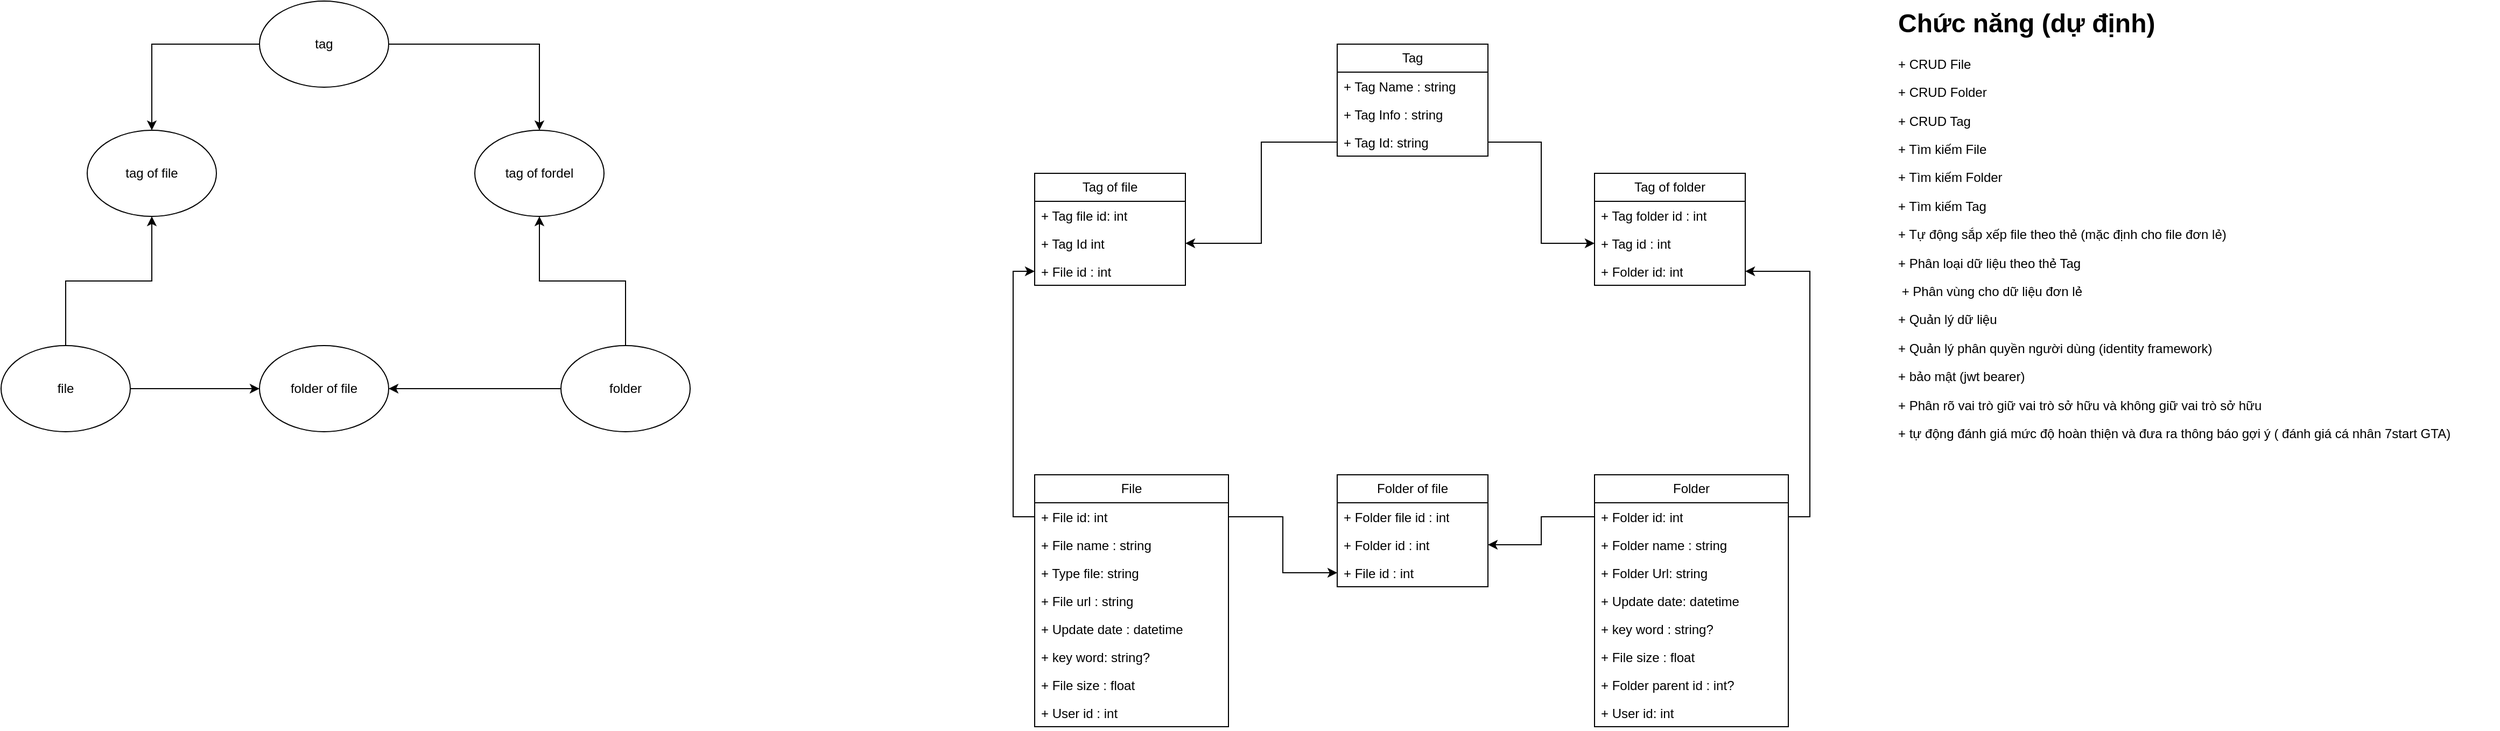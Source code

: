<mxfile version="24.6.4" type="device">
  <diagram id="C5RBs43oDa-KdzZeNtuy" name="Page-1">
    <mxGraphModel dx="1290" dy="669" grid="1" gridSize="10" guides="1" tooltips="1" connect="1" arrows="1" fold="1" page="1" pageScale="1" pageWidth="827" pageHeight="1169" math="0" shadow="0">
      <root>
        <mxCell id="WIyWlLk6GJQsqaUBKTNV-0" />
        <mxCell id="WIyWlLk6GJQsqaUBKTNV-1" parent="WIyWlLk6GJQsqaUBKTNV-0" />
        <mxCell id="fcOP2j_ndJX6HQ1X1BAr-5" style="edgeStyle=orthogonalEdgeStyle;rounded=0;orthogonalLoop=1;jettySize=auto;html=1;entryX=0;entryY=0.5;entryDx=0;entryDy=0;" edge="1" parent="WIyWlLk6GJQsqaUBKTNV-1" source="fcOP2j_ndJX6HQ1X1BAr-0" target="fcOP2j_ndJX6HQ1X1BAr-3">
          <mxGeometry relative="1" as="geometry" />
        </mxCell>
        <mxCell id="fcOP2j_ndJX6HQ1X1BAr-12" style="edgeStyle=orthogonalEdgeStyle;rounded=0;orthogonalLoop=1;jettySize=auto;html=1;entryX=0.5;entryY=1;entryDx=0;entryDy=0;" edge="1" parent="WIyWlLk6GJQsqaUBKTNV-1" source="fcOP2j_ndJX6HQ1X1BAr-0" target="fcOP2j_ndJX6HQ1X1BAr-10">
          <mxGeometry relative="1" as="geometry" />
        </mxCell>
        <mxCell id="fcOP2j_ndJX6HQ1X1BAr-0" value="file" style="ellipse;whiteSpace=wrap;html=1;" vertex="1" parent="WIyWlLk6GJQsqaUBKTNV-1">
          <mxGeometry x="80" y="400" width="120" height="80" as="geometry" />
        </mxCell>
        <mxCell id="fcOP2j_ndJX6HQ1X1BAr-9" style="edgeStyle=orthogonalEdgeStyle;rounded=0;orthogonalLoop=1;jettySize=auto;html=1;entryX=1;entryY=0.5;entryDx=0;entryDy=0;" edge="1" parent="WIyWlLk6GJQsqaUBKTNV-1" source="fcOP2j_ndJX6HQ1X1BAr-1" target="fcOP2j_ndJX6HQ1X1BAr-3">
          <mxGeometry relative="1" as="geometry" />
        </mxCell>
        <mxCell id="fcOP2j_ndJX6HQ1X1BAr-14" style="edgeStyle=orthogonalEdgeStyle;rounded=0;orthogonalLoop=1;jettySize=auto;html=1;entryX=0.5;entryY=1;entryDx=0;entryDy=0;" edge="1" parent="WIyWlLk6GJQsqaUBKTNV-1" source="fcOP2j_ndJX6HQ1X1BAr-1" target="fcOP2j_ndJX6HQ1X1BAr-11">
          <mxGeometry relative="1" as="geometry" />
        </mxCell>
        <mxCell id="fcOP2j_ndJX6HQ1X1BAr-1" value="folder" style="ellipse;whiteSpace=wrap;html=1;" vertex="1" parent="WIyWlLk6GJQsqaUBKTNV-1">
          <mxGeometry x="600" y="400" width="120" height="80" as="geometry" />
        </mxCell>
        <mxCell id="fcOP2j_ndJX6HQ1X1BAr-3" value="folder of file" style="ellipse;whiteSpace=wrap;html=1;" vertex="1" parent="WIyWlLk6GJQsqaUBKTNV-1">
          <mxGeometry x="320" y="400" width="120" height="80" as="geometry" />
        </mxCell>
        <mxCell id="fcOP2j_ndJX6HQ1X1BAr-16" style="edgeStyle=orthogonalEdgeStyle;rounded=0;orthogonalLoop=1;jettySize=auto;html=1;entryX=0.5;entryY=0;entryDx=0;entryDy=0;" edge="1" parent="WIyWlLk6GJQsqaUBKTNV-1" source="fcOP2j_ndJX6HQ1X1BAr-4" target="fcOP2j_ndJX6HQ1X1BAr-10">
          <mxGeometry relative="1" as="geometry" />
        </mxCell>
        <mxCell id="fcOP2j_ndJX6HQ1X1BAr-17" style="edgeStyle=orthogonalEdgeStyle;rounded=0;orthogonalLoop=1;jettySize=auto;html=1;entryX=0.5;entryY=0;entryDx=0;entryDy=0;" edge="1" parent="WIyWlLk6GJQsqaUBKTNV-1" source="fcOP2j_ndJX6HQ1X1BAr-4" target="fcOP2j_ndJX6HQ1X1BAr-11">
          <mxGeometry relative="1" as="geometry" />
        </mxCell>
        <mxCell id="fcOP2j_ndJX6HQ1X1BAr-4" value="tag" style="ellipse;whiteSpace=wrap;html=1;" vertex="1" parent="WIyWlLk6GJQsqaUBKTNV-1">
          <mxGeometry x="320" y="80" width="120" height="80" as="geometry" />
        </mxCell>
        <mxCell id="fcOP2j_ndJX6HQ1X1BAr-10" value="tag of file" style="ellipse;whiteSpace=wrap;html=1;" vertex="1" parent="WIyWlLk6GJQsqaUBKTNV-1">
          <mxGeometry x="160" y="200" width="120" height="80" as="geometry" />
        </mxCell>
        <mxCell id="fcOP2j_ndJX6HQ1X1BAr-11" value="tag of fordel" style="ellipse;whiteSpace=wrap;html=1;" vertex="1" parent="WIyWlLk6GJQsqaUBKTNV-1">
          <mxGeometry x="520" y="200" width="120" height="80" as="geometry" />
        </mxCell>
        <mxCell id="fcOP2j_ndJX6HQ1X1BAr-18" value="Tag" style="swimlane;fontStyle=0;childLayout=stackLayout;horizontal=1;startSize=26;fillColor=none;horizontalStack=0;resizeParent=1;resizeParentMax=0;resizeLast=0;collapsible=1;marginBottom=0;whiteSpace=wrap;html=1;" vertex="1" parent="WIyWlLk6GJQsqaUBKTNV-1">
          <mxGeometry x="1321" y="120" width="140" height="104" as="geometry" />
        </mxCell>
        <mxCell id="fcOP2j_ndJX6HQ1X1BAr-19" value="+ Tag Name : string" style="text;strokeColor=none;fillColor=none;align=left;verticalAlign=top;spacingLeft=4;spacingRight=4;overflow=hidden;rotatable=0;points=[[0,0.5],[1,0.5]];portConstraint=eastwest;whiteSpace=wrap;html=1;" vertex="1" parent="fcOP2j_ndJX6HQ1X1BAr-18">
          <mxGeometry y="26" width="140" height="26" as="geometry" />
        </mxCell>
        <mxCell id="fcOP2j_ndJX6HQ1X1BAr-20" value="+ Tag Info : string&lt;span style=&quot;white-space: pre;&quot;&gt;&#x9;&lt;/span&gt;" style="text;strokeColor=none;fillColor=none;align=left;verticalAlign=top;spacingLeft=4;spacingRight=4;overflow=hidden;rotatable=0;points=[[0,0.5],[1,0.5]];portConstraint=eastwest;whiteSpace=wrap;html=1;" vertex="1" parent="fcOP2j_ndJX6HQ1X1BAr-18">
          <mxGeometry y="52" width="140" height="26" as="geometry" />
        </mxCell>
        <mxCell id="fcOP2j_ndJX6HQ1X1BAr-59" value="+ Tag Id: string" style="text;strokeColor=none;fillColor=none;align=left;verticalAlign=top;spacingLeft=4;spacingRight=4;overflow=hidden;rotatable=0;points=[[0,0.5],[1,0.5]];portConstraint=eastwest;whiteSpace=wrap;html=1;" vertex="1" parent="fcOP2j_ndJX6HQ1X1BAr-18">
          <mxGeometry y="78" width="140" height="26" as="geometry" />
        </mxCell>
        <mxCell id="fcOP2j_ndJX6HQ1X1BAr-22" value="Tag of file" style="swimlane;fontStyle=0;childLayout=stackLayout;horizontal=1;startSize=26;fillColor=none;horizontalStack=0;resizeParent=1;resizeParentMax=0;resizeLast=0;collapsible=1;marginBottom=0;whiteSpace=wrap;html=1;" vertex="1" parent="WIyWlLk6GJQsqaUBKTNV-1">
          <mxGeometry x="1040" y="240" width="140" height="104" as="geometry" />
        </mxCell>
        <mxCell id="fcOP2j_ndJX6HQ1X1BAr-24" value="+ Tag file id: int" style="text;strokeColor=none;fillColor=none;align=left;verticalAlign=top;spacingLeft=4;spacingRight=4;overflow=hidden;rotatable=0;points=[[0,0.5],[1,0.5]];portConstraint=eastwest;whiteSpace=wrap;html=1;" vertex="1" parent="fcOP2j_ndJX6HQ1X1BAr-22">
          <mxGeometry y="26" width="140" height="26" as="geometry" />
        </mxCell>
        <mxCell id="fcOP2j_ndJX6HQ1X1BAr-23" value="+ Tag Id int" style="text;strokeColor=none;fillColor=none;align=left;verticalAlign=top;spacingLeft=4;spacingRight=4;overflow=hidden;rotatable=0;points=[[0,0.5],[1,0.5]];portConstraint=eastwest;whiteSpace=wrap;html=1;" vertex="1" parent="fcOP2j_ndJX6HQ1X1BAr-22">
          <mxGeometry y="52" width="140" height="26" as="geometry" />
        </mxCell>
        <mxCell id="fcOP2j_ndJX6HQ1X1BAr-25" value="+ File id : int" style="text;strokeColor=none;fillColor=none;align=left;verticalAlign=top;spacingLeft=4;spacingRight=4;overflow=hidden;rotatable=0;points=[[0,0.5],[1,0.5]];portConstraint=eastwest;whiteSpace=wrap;html=1;" vertex="1" parent="fcOP2j_ndJX6HQ1X1BAr-22">
          <mxGeometry y="78" width="140" height="26" as="geometry" />
        </mxCell>
        <mxCell id="fcOP2j_ndJX6HQ1X1BAr-26" value="Tag of folder" style="swimlane;fontStyle=0;childLayout=stackLayout;horizontal=1;startSize=26;fillColor=none;horizontalStack=0;resizeParent=1;resizeParentMax=0;resizeLast=0;collapsible=1;marginBottom=0;whiteSpace=wrap;html=1;" vertex="1" parent="WIyWlLk6GJQsqaUBKTNV-1">
          <mxGeometry x="1560" y="240" width="140" height="104" as="geometry" />
        </mxCell>
        <mxCell id="fcOP2j_ndJX6HQ1X1BAr-27" value="+ Tag folder id : int" style="text;strokeColor=none;fillColor=none;align=left;verticalAlign=top;spacingLeft=4;spacingRight=4;overflow=hidden;rotatable=0;points=[[0,0.5],[1,0.5]];portConstraint=eastwest;whiteSpace=wrap;html=1;" vertex="1" parent="fcOP2j_ndJX6HQ1X1BAr-26">
          <mxGeometry y="26" width="140" height="26" as="geometry" />
        </mxCell>
        <mxCell id="fcOP2j_ndJX6HQ1X1BAr-28" value="+ Tag id : int" style="text;strokeColor=none;fillColor=none;align=left;verticalAlign=top;spacingLeft=4;spacingRight=4;overflow=hidden;rotatable=0;points=[[0,0.5],[1,0.5]];portConstraint=eastwest;whiteSpace=wrap;html=1;" vertex="1" parent="fcOP2j_ndJX6HQ1X1BAr-26">
          <mxGeometry y="52" width="140" height="26" as="geometry" />
        </mxCell>
        <mxCell id="fcOP2j_ndJX6HQ1X1BAr-29" value="+ Folder id: int" style="text;strokeColor=none;fillColor=none;align=left;verticalAlign=top;spacingLeft=4;spacingRight=4;overflow=hidden;rotatable=0;points=[[0,0.5],[1,0.5]];portConstraint=eastwest;whiteSpace=wrap;html=1;" vertex="1" parent="fcOP2j_ndJX6HQ1X1BAr-26">
          <mxGeometry y="78" width="140" height="26" as="geometry" />
        </mxCell>
        <mxCell id="fcOP2j_ndJX6HQ1X1BAr-30" value="File" style="swimlane;fontStyle=0;childLayout=stackLayout;horizontal=1;startSize=26;fillColor=none;horizontalStack=0;resizeParent=1;resizeParentMax=0;resizeLast=0;collapsible=1;marginBottom=0;whiteSpace=wrap;html=1;" vertex="1" parent="WIyWlLk6GJQsqaUBKTNV-1">
          <mxGeometry x="1040" y="520" width="180" height="234" as="geometry" />
        </mxCell>
        <mxCell id="fcOP2j_ndJX6HQ1X1BAr-31" value="+ File id: int" style="text;strokeColor=none;fillColor=none;align=left;verticalAlign=top;spacingLeft=4;spacingRight=4;overflow=hidden;rotatable=0;points=[[0,0.5],[1,0.5]];portConstraint=eastwest;whiteSpace=wrap;html=1;" vertex="1" parent="fcOP2j_ndJX6HQ1X1BAr-30">
          <mxGeometry y="26" width="180" height="26" as="geometry" />
        </mxCell>
        <mxCell id="fcOP2j_ndJX6HQ1X1BAr-34" value="+ File name : string" style="text;strokeColor=none;fillColor=none;align=left;verticalAlign=top;spacingLeft=4;spacingRight=4;overflow=hidden;rotatable=0;points=[[0,0.5],[1,0.5]];portConstraint=eastwest;whiteSpace=wrap;html=1;" vertex="1" parent="fcOP2j_ndJX6HQ1X1BAr-30">
          <mxGeometry y="52" width="180" height="26" as="geometry" />
        </mxCell>
        <mxCell id="fcOP2j_ndJX6HQ1X1BAr-35" value="+ Type file: string" style="text;strokeColor=none;fillColor=none;align=left;verticalAlign=top;spacingLeft=4;spacingRight=4;overflow=hidden;rotatable=0;points=[[0,0.5],[1,0.5]];portConstraint=eastwest;whiteSpace=wrap;html=1;" vertex="1" parent="fcOP2j_ndJX6HQ1X1BAr-30">
          <mxGeometry y="78" width="180" height="26" as="geometry" />
        </mxCell>
        <mxCell id="fcOP2j_ndJX6HQ1X1BAr-36" value="+ File url : string" style="text;strokeColor=none;fillColor=none;align=left;verticalAlign=top;spacingLeft=4;spacingRight=4;overflow=hidden;rotatable=0;points=[[0,0.5],[1,0.5]];portConstraint=eastwest;whiteSpace=wrap;html=1;" vertex="1" parent="fcOP2j_ndJX6HQ1X1BAr-30">
          <mxGeometry y="104" width="180" height="26" as="geometry" />
        </mxCell>
        <mxCell id="fcOP2j_ndJX6HQ1X1BAr-37" value="+ Update date : datetime" style="text;strokeColor=none;fillColor=none;align=left;verticalAlign=top;spacingLeft=4;spacingRight=4;overflow=hidden;rotatable=0;points=[[0,0.5],[1,0.5]];portConstraint=eastwest;whiteSpace=wrap;html=1;" vertex="1" parent="fcOP2j_ndJX6HQ1X1BAr-30">
          <mxGeometry y="130" width="180" height="26" as="geometry" />
        </mxCell>
        <mxCell id="fcOP2j_ndJX6HQ1X1BAr-39" value="+ key word: string?" style="text;strokeColor=none;fillColor=none;align=left;verticalAlign=top;spacingLeft=4;spacingRight=4;overflow=hidden;rotatable=0;points=[[0,0.5],[1,0.5]];portConstraint=eastwest;whiteSpace=wrap;html=1;" vertex="1" parent="fcOP2j_ndJX6HQ1X1BAr-30">
          <mxGeometry y="156" width="180" height="26" as="geometry" />
        </mxCell>
        <mxCell id="fcOP2j_ndJX6HQ1X1BAr-40" value="+ File size : float" style="text;strokeColor=none;fillColor=none;align=left;verticalAlign=top;spacingLeft=4;spacingRight=4;overflow=hidden;rotatable=0;points=[[0,0.5],[1,0.5]];portConstraint=eastwest;whiteSpace=wrap;html=1;" vertex="1" parent="fcOP2j_ndJX6HQ1X1BAr-30">
          <mxGeometry y="182" width="180" height="26" as="geometry" />
        </mxCell>
        <mxCell id="fcOP2j_ndJX6HQ1X1BAr-38" value="+ User id : int" style="text;strokeColor=none;fillColor=none;align=left;verticalAlign=top;spacingLeft=4;spacingRight=4;overflow=hidden;rotatable=0;points=[[0,0.5],[1,0.5]];portConstraint=eastwest;whiteSpace=wrap;html=1;" vertex="1" parent="fcOP2j_ndJX6HQ1X1BAr-30">
          <mxGeometry y="208" width="180" height="26" as="geometry" />
        </mxCell>
        <mxCell id="fcOP2j_ndJX6HQ1X1BAr-42" value="Folder of file" style="swimlane;fontStyle=0;childLayout=stackLayout;horizontal=1;startSize=26;fillColor=none;horizontalStack=0;resizeParent=1;resizeParentMax=0;resizeLast=0;collapsible=1;marginBottom=0;whiteSpace=wrap;html=1;" vertex="1" parent="WIyWlLk6GJQsqaUBKTNV-1">
          <mxGeometry x="1321" y="520" width="140" height="104" as="geometry" />
        </mxCell>
        <mxCell id="fcOP2j_ndJX6HQ1X1BAr-43" value="+ Folder file id : int" style="text;strokeColor=none;fillColor=none;align=left;verticalAlign=top;spacingLeft=4;spacingRight=4;overflow=hidden;rotatable=0;points=[[0,0.5],[1,0.5]];portConstraint=eastwest;whiteSpace=wrap;html=1;" vertex="1" parent="fcOP2j_ndJX6HQ1X1BAr-42">
          <mxGeometry y="26" width="140" height="26" as="geometry" />
        </mxCell>
        <mxCell id="fcOP2j_ndJX6HQ1X1BAr-44" value="+ Folder id : int" style="text;strokeColor=none;fillColor=none;align=left;verticalAlign=top;spacingLeft=4;spacingRight=4;overflow=hidden;rotatable=0;points=[[0,0.5],[1,0.5]];portConstraint=eastwest;whiteSpace=wrap;html=1;" vertex="1" parent="fcOP2j_ndJX6HQ1X1BAr-42">
          <mxGeometry y="52" width="140" height="26" as="geometry" />
        </mxCell>
        <mxCell id="fcOP2j_ndJX6HQ1X1BAr-45" value="+ File id : int" style="text;strokeColor=none;fillColor=none;align=left;verticalAlign=top;spacingLeft=4;spacingRight=4;overflow=hidden;rotatable=0;points=[[0,0.5],[1,0.5]];portConstraint=eastwest;whiteSpace=wrap;html=1;" vertex="1" parent="fcOP2j_ndJX6HQ1X1BAr-42">
          <mxGeometry y="78" width="140" height="26" as="geometry" />
        </mxCell>
        <mxCell id="fcOP2j_ndJX6HQ1X1BAr-46" value="Folder" style="swimlane;fontStyle=0;childLayout=stackLayout;horizontal=1;startSize=26;fillColor=none;horizontalStack=0;resizeParent=1;resizeParentMax=0;resizeLast=0;collapsible=1;marginBottom=0;whiteSpace=wrap;html=1;" vertex="1" parent="WIyWlLk6GJQsqaUBKTNV-1">
          <mxGeometry x="1560" y="520" width="180" height="234" as="geometry" />
        </mxCell>
        <mxCell id="fcOP2j_ndJX6HQ1X1BAr-47" value="+ Folder id: int" style="text;strokeColor=none;fillColor=none;align=left;verticalAlign=top;spacingLeft=4;spacingRight=4;overflow=hidden;rotatable=0;points=[[0,0.5],[1,0.5]];portConstraint=eastwest;whiteSpace=wrap;html=1;" vertex="1" parent="fcOP2j_ndJX6HQ1X1BAr-46">
          <mxGeometry y="26" width="180" height="26" as="geometry" />
        </mxCell>
        <mxCell id="fcOP2j_ndJX6HQ1X1BAr-48" value="+ Folder name : string" style="text;strokeColor=none;fillColor=none;align=left;verticalAlign=top;spacingLeft=4;spacingRight=4;overflow=hidden;rotatable=0;points=[[0,0.5],[1,0.5]];portConstraint=eastwest;whiteSpace=wrap;html=1;" vertex="1" parent="fcOP2j_ndJX6HQ1X1BAr-46">
          <mxGeometry y="52" width="180" height="26" as="geometry" />
        </mxCell>
        <mxCell id="fcOP2j_ndJX6HQ1X1BAr-49" value="+ Folder Url: string" style="text;strokeColor=none;fillColor=none;align=left;verticalAlign=top;spacingLeft=4;spacingRight=4;overflow=hidden;rotatable=0;points=[[0,0.5],[1,0.5]];portConstraint=eastwest;whiteSpace=wrap;html=1;" vertex="1" parent="fcOP2j_ndJX6HQ1X1BAr-46">
          <mxGeometry y="78" width="180" height="26" as="geometry" />
        </mxCell>
        <mxCell id="fcOP2j_ndJX6HQ1X1BAr-50" value="+ Update date: datetime" style="text;strokeColor=none;fillColor=none;align=left;verticalAlign=top;spacingLeft=4;spacingRight=4;overflow=hidden;rotatable=0;points=[[0,0.5],[1,0.5]];portConstraint=eastwest;whiteSpace=wrap;html=1;" vertex="1" parent="fcOP2j_ndJX6HQ1X1BAr-46">
          <mxGeometry y="104" width="180" height="26" as="geometry" />
        </mxCell>
        <mxCell id="fcOP2j_ndJX6HQ1X1BAr-51" value="+ key word : string?" style="text;strokeColor=none;fillColor=none;align=left;verticalAlign=top;spacingLeft=4;spacingRight=4;overflow=hidden;rotatable=0;points=[[0,0.5],[1,0.5]];portConstraint=eastwest;whiteSpace=wrap;html=1;" vertex="1" parent="fcOP2j_ndJX6HQ1X1BAr-46">
          <mxGeometry y="130" width="180" height="26" as="geometry" />
        </mxCell>
        <mxCell id="fcOP2j_ndJX6HQ1X1BAr-52" value="+ File size : float" style="text;strokeColor=none;fillColor=none;align=left;verticalAlign=top;spacingLeft=4;spacingRight=4;overflow=hidden;rotatable=0;points=[[0,0.5],[1,0.5]];portConstraint=eastwest;whiteSpace=wrap;html=1;" vertex="1" parent="fcOP2j_ndJX6HQ1X1BAr-46">
          <mxGeometry y="156" width="180" height="26" as="geometry" />
        </mxCell>
        <mxCell id="fcOP2j_ndJX6HQ1X1BAr-53" value="+ Folder parent id : int?" style="text;strokeColor=none;fillColor=none;align=left;verticalAlign=top;spacingLeft=4;spacingRight=4;overflow=hidden;rotatable=0;points=[[0,0.5],[1,0.5]];portConstraint=eastwest;whiteSpace=wrap;html=1;" vertex="1" parent="fcOP2j_ndJX6HQ1X1BAr-46">
          <mxGeometry y="182" width="180" height="26" as="geometry" />
        </mxCell>
        <mxCell id="fcOP2j_ndJX6HQ1X1BAr-54" value="+ User id: int" style="text;strokeColor=none;fillColor=none;align=left;verticalAlign=top;spacingLeft=4;spacingRight=4;overflow=hidden;rotatable=0;points=[[0,0.5],[1,0.5]];portConstraint=eastwest;whiteSpace=wrap;html=1;" vertex="1" parent="fcOP2j_ndJX6HQ1X1BAr-46">
          <mxGeometry y="208" width="180" height="26" as="geometry" />
        </mxCell>
        <mxCell id="fcOP2j_ndJX6HQ1X1BAr-55" style="edgeStyle=orthogonalEdgeStyle;rounded=0;orthogonalLoop=1;jettySize=auto;html=1;" edge="1" parent="WIyWlLk6GJQsqaUBKTNV-1" source="fcOP2j_ndJX6HQ1X1BAr-47" target="fcOP2j_ndJX6HQ1X1BAr-44">
          <mxGeometry relative="1" as="geometry">
            <mxPoint x="1500" y="590" as="targetPoint" />
          </mxGeometry>
        </mxCell>
        <mxCell id="fcOP2j_ndJX6HQ1X1BAr-56" style="edgeStyle=orthogonalEdgeStyle;rounded=0;orthogonalLoop=1;jettySize=auto;html=1;" edge="1" parent="WIyWlLk6GJQsqaUBKTNV-1" source="fcOP2j_ndJX6HQ1X1BAr-31" target="fcOP2j_ndJX6HQ1X1BAr-45">
          <mxGeometry relative="1" as="geometry" />
        </mxCell>
        <mxCell id="fcOP2j_ndJX6HQ1X1BAr-58" style="edgeStyle=orthogonalEdgeStyle;rounded=0;orthogonalLoop=1;jettySize=auto;html=1;entryX=0;entryY=0.5;entryDx=0;entryDy=0;" edge="1" parent="WIyWlLk6GJQsqaUBKTNV-1" source="fcOP2j_ndJX6HQ1X1BAr-31" target="fcOP2j_ndJX6HQ1X1BAr-25">
          <mxGeometry relative="1" as="geometry" />
        </mxCell>
        <mxCell id="fcOP2j_ndJX6HQ1X1BAr-60" style="edgeStyle=orthogonalEdgeStyle;rounded=0;orthogonalLoop=1;jettySize=auto;html=1;entryX=1;entryY=0.5;entryDx=0;entryDy=0;" edge="1" parent="WIyWlLk6GJQsqaUBKTNV-1" source="fcOP2j_ndJX6HQ1X1BAr-59" target="fcOP2j_ndJX6HQ1X1BAr-23">
          <mxGeometry relative="1" as="geometry" />
        </mxCell>
        <mxCell id="fcOP2j_ndJX6HQ1X1BAr-63" style="edgeStyle=orthogonalEdgeStyle;rounded=0;orthogonalLoop=1;jettySize=auto;html=1;entryX=0;entryY=0.5;entryDx=0;entryDy=0;" edge="1" parent="WIyWlLk6GJQsqaUBKTNV-1" source="fcOP2j_ndJX6HQ1X1BAr-59" target="fcOP2j_ndJX6HQ1X1BAr-28">
          <mxGeometry relative="1" as="geometry" />
        </mxCell>
        <mxCell id="fcOP2j_ndJX6HQ1X1BAr-64" style="edgeStyle=orthogonalEdgeStyle;rounded=0;orthogonalLoop=1;jettySize=auto;html=1;entryX=1;entryY=0.5;entryDx=0;entryDy=0;" edge="1" parent="WIyWlLk6GJQsqaUBKTNV-1" source="fcOP2j_ndJX6HQ1X1BAr-47" target="fcOP2j_ndJX6HQ1X1BAr-29">
          <mxGeometry relative="1" as="geometry">
            <Array as="points">
              <mxPoint x="1760" y="559" />
              <mxPoint x="1760" y="331" />
            </Array>
          </mxGeometry>
        </mxCell>
        <mxCell id="fcOP2j_ndJX6HQ1X1BAr-71" value="&lt;h1 style=&quot;margin-top: 0px;&quot;&gt;Chức năng (dự định)&lt;/h1&gt;&lt;p&gt;+ CRUD File&lt;/p&gt;&lt;p&gt;+ CRUD Folder&lt;/p&gt;&lt;p&gt;+ CRUD Tag&lt;/p&gt;&lt;p&gt;+ Tìm kiếm File&lt;/p&gt;&lt;p&gt;+ Tìm kiếm Folder&lt;/p&gt;&lt;p&gt;+ Tìm kiếm Tag&lt;/p&gt;&lt;p&gt;+ Tự động sắp xếp file theo thẻ (mặc định cho file đơn lẻ)&lt;/p&gt;&lt;p&gt;+ Phân loại dữ liệu theo thẻ Tag&lt;/p&gt;&lt;p&gt;&amp;nbsp;+ Phân vùng cho dữ liệu đơn lẻ&lt;/p&gt;&lt;p&gt;+ Quản lý dữ liệu&lt;/p&gt;&lt;p&gt;+ Quản lý phân quyền người dùng (identity framework)&lt;/p&gt;&lt;p&gt;+ bảo mật (jwt bearer)&lt;/p&gt;&lt;p&gt;+ Phân rõ vai trò giữ vai trò sở hữu và không giữ vai trò sở hữu&lt;/p&gt;&lt;p&gt;+ tự động đánh giá mức độ hoàn thiện và đưa ra thông báo gợi ý ( đánh giá cá nhân 7start GTA)&lt;/p&gt;" style="text;html=1;whiteSpace=wrap;overflow=hidden;rounded=0;" vertex="1" parent="WIyWlLk6GJQsqaUBKTNV-1">
          <mxGeometry x="1840" y="80" width="560" height="640" as="geometry" />
        </mxCell>
      </root>
    </mxGraphModel>
  </diagram>
</mxfile>
